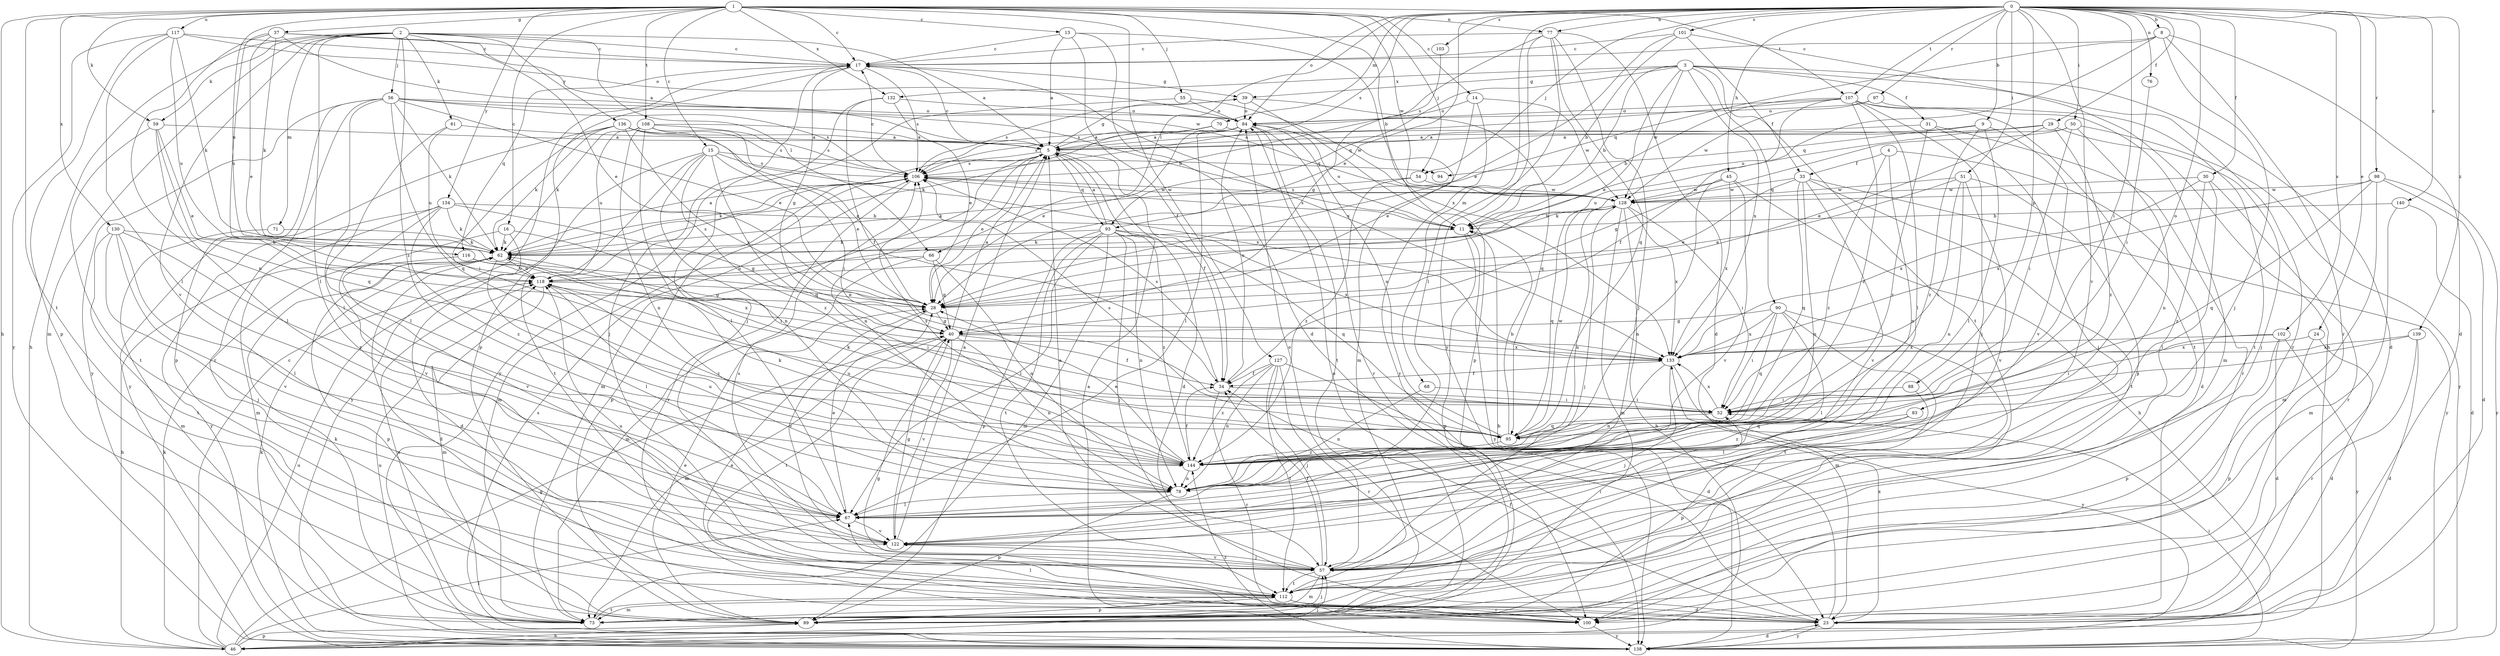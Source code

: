 strict digraph  {
0;
1;
2;
3;
4;
5;
8;
9;
11;
13;
14;
15;
16;
17;
23;
24;
28;
29;
30;
31;
33;
34;
37;
39;
40;
45;
46;
50;
51;
52;
54;
55;
56;
57;
59;
61;
62;
66;
67;
68;
70;
71;
73;
76;
77;
78;
83;
84;
88;
89;
90;
93;
94;
95;
97;
98;
100;
101;
102;
103;
106;
107;
108;
112;
116;
117;
118;
122;
127;
128;
130;
132;
133;
134;
136;
138;
139;
140;
144;
0 -> 8  [label=b];
0 -> 9  [label=b];
0 -> 24  [label=e];
0 -> 28  [label=e];
0 -> 29  [label=f];
0 -> 30  [label=f];
0 -> 45  [label=h];
0 -> 50  [label=i];
0 -> 51  [label=i];
0 -> 52  [label=i];
0 -> 54  [label=j];
0 -> 66  [label=l];
0 -> 68  [label=m];
0 -> 70  [label=m];
0 -> 76  [label=n];
0 -> 77  [label=n];
0 -> 83  [label=o];
0 -> 84  [label=o];
0 -> 88  [label=p];
0 -> 97  [label=r];
0 -> 98  [label=r];
0 -> 101  [label=s];
0 -> 102  [label=s];
0 -> 103  [label=s];
0 -> 106  [label=s];
0 -> 107  [label=t];
0 -> 122  [label=v];
0 -> 139  [label=z];
0 -> 140  [label=z];
1 -> 11  [label=b];
1 -> 13  [label=c];
1 -> 14  [label=c];
1 -> 15  [label=c];
1 -> 16  [label=c];
1 -> 17  [label=c];
1 -> 37  [label=g];
1 -> 46  [label=h];
1 -> 54  [label=j];
1 -> 55  [label=j];
1 -> 59  [label=k];
1 -> 77  [label=n];
1 -> 107  [label=t];
1 -> 108  [label=t];
1 -> 112  [label=t];
1 -> 116  [label=u];
1 -> 117  [label=u];
1 -> 127  [label=w];
1 -> 128  [label=w];
1 -> 130  [label=x];
1 -> 132  [label=x];
1 -> 134  [label=y];
2 -> 5  [label=a];
2 -> 17  [label=c];
2 -> 28  [label=e];
2 -> 46  [label=h];
2 -> 56  [label=j];
2 -> 59  [label=k];
2 -> 61  [label=k];
2 -> 66  [label=l];
2 -> 67  [label=l];
2 -> 71  [label=m];
2 -> 73  [label=m];
2 -> 122  [label=v];
2 -> 136  [label=y];
2 -> 144  [label=z];
3 -> 11  [label=b];
3 -> 23  [label=d];
3 -> 28  [label=e];
3 -> 31  [label=f];
3 -> 33  [label=f];
3 -> 39  [label=g];
3 -> 90  [label=q];
3 -> 93  [label=q];
3 -> 100  [label=r];
3 -> 128  [label=w];
3 -> 132  [label=x];
3 -> 133  [label=x];
4 -> 23  [label=d];
4 -> 33  [label=f];
4 -> 78  [label=n];
4 -> 144  [label=z];
5 -> 17  [label=c];
5 -> 23  [label=d];
5 -> 28  [label=e];
5 -> 34  [label=f];
5 -> 39  [label=g];
5 -> 73  [label=m];
5 -> 78  [label=n];
5 -> 93  [label=q];
5 -> 106  [label=s];
8 -> 17  [label=c];
8 -> 23  [label=d];
8 -> 57  [label=j];
8 -> 93  [label=q];
8 -> 100  [label=r];
8 -> 118  [label=u];
9 -> 5  [label=a];
9 -> 67  [label=l];
9 -> 94  [label=q];
9 -> 122  [label=v];
9 -> 144  [label=z];
11 -> 62  [label=k];
11 -> 84  [label=o];
11 -> 89  [label=p];
11 -> 106  [label=s];
11 -> 138  [label=y];
13 -> 5  [label=a];
13 -> 17  [label=c];
13 -> 23  [label=d];
13 -> 34  [label=f];
13 -> 133  [label=x];
14 -> 73  [label=m];
14 -> 84  [label=o];
14 -> 128  [label=w];
14 -> 138  [label=y];
15 -> 28  [label=e];
15 -> 78  [label=n];
15 -> 94  [label=q];
15 -> 95  [label=q];
15 -> 106  [label=s];
15 -> 112  [label=t];
15 -> 138  [label=y];
15 -> 144  [label=z];
16 -> 23  [label=d];
16 -> 52  [label=i];
16 -> 62  [label=k];
16 -> 122  [label=v];
17 -> 39  [label=g];
17 -> 40  [label=g];
17 -> 57  [label=j];
17 -> 89  [label=p];
17 -> 106  [label=s];
17 -> 133  [label=x];
17 -> 116  [label=q];
23 -> 11  [label=b];
23 -> 34  [label=f];
23 -> 40  [label=g];
23 -> 67  [label=l];
23 -> 133  [label=x];
23 -> 138  [label=y];
24 -> 23  [label=d];
24 -> 89  [label=p];
24 -> 133  [label=x];
28 -> 40  [label=g];
28 -> 122  [label=v];
29 -> 5  [label=a];
29 -> 28  [label=e];
29 -> 57  [label=j];
29 -> 118  [label=u];
29 -> 144  [label=z];
30 -> 67  [label=l];
30 -> 100  [label=r];
30 -> 128  [label=w];
30 -> 133  [label=x];
30 -> 144  [label=z];
31 -> 5  [label=a];
31 -> 57  [label=j];
31 -> 100  [label=r];
31 -> 144  [label=z];
33 -> 28  [label=e];
33 -> 78  [label=n];
33 -> 95  [label=q];
33 -> 112  [label=t];
33 -> 122  [label=v];
33 -> 128  [label=w];
33 -> 138  [label=y];
34 -> 52  [label=i];
34 -> 84  [label=o];
34 -> 100  [label=r];
34 -> 106  [label=s];
37 -> 5  [label=a];
37 -> 17  [label=c];
37 -> 28  [label=e];
37 -> 62  [label=k];
37 -> 78  [label=n];
37 -> 118  [label=u];
37 -> 128  [label=w];
39 -> 84  [label=o];
39 -> 89  [label=p];
39 -> 95  [label=q];
39 -> 106  [label=s];
40 -> 5  [label=a];
40 -> 34  [label=f];
40 -> 73  [label=m];
40 -> 78  [label=n];
40 -> 112  [label=t];
40 -> 122  [label=v];
40 -> 133  [label=x];
45 -> 46  [label=h];
45 -> 62  [label=k];
45 -> 78  [label=n];
45 -> 122  [label=v];
45 -> 128  [label=w];
45 -> 133  [label=x];
46 -> 17  [label=c];
46 -> 40  [label=g];
46 -> 57  [label=j];
46 -> 62  [label=k];
46 -> 67  [label=l];
46 -> 89  [label=p];
46 -> 118  [label=u];
50 -> 5  [label=a];
50 -> 40  [label=g];
50 -> 52  [label=i];
50 -> 78  [label=n];
50 -> 138  [label=y];
51 -> 28  [label=e];
51 -> 52  [label=i];
51 -> 57  [label=j];
51 -> 78  [label=n];
51 -> 122  [label=v];
51 -> 128  [label=w];
52 -> 95  [label=q];
52 -> 133  [label=x];
54 -> 62  [label=k];
54 -> 128  [label=w];
54 -> 144  [label=z];
55 -> 84  [label=o];
55 -> 128  [label=w];
55 -> 138  [label=y];
56 -> 11  [label=b];
56 -> 28  [label=e];
56 -> 62  [label=k];
56 -> 67  [label=l];
56 -> 84  [label=o];
56 -> 89  [label=p];
56 -> 95  [label=q];
56 -> 100  [label=r];
56 -> 106  [label=s];
56 -> 138  [label=y];
57 -> 5  [label=a];
57 -> 34  [label=f];
57 -> 52  [label=i];
57 -> 73  [label=m];
57 -> 84  [label=o];
57 -> 106  [label=s];
57 -> 112  [label=t];
57 -> 118  [label=u];
57 -> 122  [label=v];
59 -> 5  [label=a];
59 -> 28  [label=e];
59 -> 67  [label=l];
59 -> 95  [label=q];
59 -> 112  [label=t];
61 -> 5  [label=a];
61 -> 67  [label=l];
61 -> 118  [label=u];
62 -> 5  [label=a];
62 -> 23  [label=d];
62 -> 67  [label=l];
62 -> 89  [label=p];
62 -> 118  [label=u];
66 -> 40  [label=g];
66 -> 73  [label=m];
66 -> 78  [label=n];
66 -> 118  [label=u];
67 -> 28  [label=e];
67 -> 122  [label=v];
68 -> 52  [label=i];
68 -> 78  [label=n];
70 -> 5  [label=a];
70 -> 28  [label=e];
70 -> 106  [label=s];
71 -> 62  [label=k];
71 -> 73  [label=m];
73 -> 57  [label=j];
73 -> 62  [label=k];
73 -> 112  [label=t];
73 -> 118  [label=u];
76 -> 52  [label=i];
77 -> 17  [label=c];
77 -> 23  [label=d];
77 -> 40  [label=g];
77 -> 57  [label=j];
77 -> 67  [label=l];
77 -> 95  [label=q];
77 -> 138  [label=y];
78 -> 67  [label=l];
78 -> 89  [label=p];
78 -> 118  [label=u];
83 -> 89  [label=p];
83 -> 95  [label=q];
83 -> 144  [label=z];
84 -> 5  [label=a];
84 -> 28  [label=e];
84 -> 62  [label=k];
84 -> 67  [label=l];
84 -> 100  [label=r];
84 -> 112  [label=t];
88 -> 52  [label=i];
88 -> 67  [label=l];
89 -> 28  [label=e];
89 -> 46  [label=h];
89 -> 84  [label=o];
90 -> 40  [label=g];
90 -> 52  [label=i];
90 -> 67  [label=l];
90 -> 73  [label=m];
90 -> 95  [label=q];
90 -> 112  [label=t];
90 -> 133  [label=x];
93 -> 5  [label=a];
93 -> 57  [label=j];
93 -> 62  [label=k];
93 -> 67  [label=l];
93 -> 73  [label=m];
93 -> 78  [label=n];
93 -> 89  [label=p];
93 -> 95  [label=q];
93 -> 112  [label=t];
93 -> 133  [label=x];
93 -> 144  [label=z];
95 -> 11  [label=b];
95 -> 62  [label=k];
95 -> 84  [label=o];
95 -> 106  [label=s];
95 -> 128  [label=w];
95 -> 144  [label=z];
97 -> 84  [label=o];
97 -> 112  [label=t];
97 -> 128  [label=w];
98 -> 23  [label=d];
98 -> 73  [label=m];
98 -> 95  [label=q];
98 -> 128  [label=w];
98 -> 133  [label=x];
98 -> 138  [label=y];
100 -> 5  [label=a];
100 -> 28  [label=e];
100 -> 138  [label=y];
101 -> 11  [label=b];
101 -> 17  [label=c];
101 -> 28  [label=e];
101 -> 46  [label=h];
101 -> 112  [label=t];
102 -> 23  [label=d];
102 -> 52  [label=i];
102 -> 89  [label=p];
102 -> 133  [label=x];
102 -> 138  [label=y];
103 -> 106  [label=s];
106 -> 17  [label=c];
106 -> 62  [label=k];
106 -> 73  [label=m];
106 -> 89  [label=p];
106 -> 100  [label=r];
106 -> 128  [label=w];
107 -> 11  [label=b];
107 -> 34  [label=f];
107 -> 57  [label=j];
107 -> 67  [label=l];
107 -> 73  [label=m];
107 -> 84  [label=o];
107 -> 106  [label=s];
107 -> 112  [label=t];
107 -> 144  [label=z];
108 -> 5  [label=a];
108 -> 52  [label=i];
108 -> 62  [label=k];
108 -> 67  [label=l];
108 -> 78  [label=n];
108 -> 106  [label=s];
108 -> 118  [label=u];
108 -> 133  [label=x];
112 -> 23  [label=d];
112 -> 73  [label=m];
112 -> 89  [label=p];
112 -> 100  [label=r];
116 -> 40  [label=g];
116 -> 46  [label=h];
116 -> 118  [label=u];
116 -> 133  [label=x];
117 -> 17  [label=c];
117 -> 62  [label=k];
117 -> 67  [label=l];
117 -> 84  [label=o];
117 -> 89  [label=p];
117 -> 118  [label=u];
117 -> 138  [label=y];
118 -> 28  [label=e];
118 -> 52  [label=i];
118 -> 73  [label=m];
118 -> 106  [label=s];
118 -> 144  [label=z];
122 -> 5  [label=a];
122 -> 40  [label=g];
122 -> 57  [label=j];
127 -> 23  [label=d];
127 -> 34  [label=f];
127 -> 57  [label=j];
127 -> 78  [label=n];
127 -> 100  [label=r];
127 -> 112  [label=t];
127 -> 144  [label=z];
128 -> 11  [label=b];
128 -> 46  [label=h];
128 -> 52  [label=i];
128 -> 57  [label=j];
128 -> 73  [label=m];
128 -> 78  [label=n];
128 -> 95  [label=q];
128 -> 106  [label=s];
128 -> 133  [label=x];
130 -> 57  [label=j];
130 -> 62  [label=k];
130 -> 67  [label=l];
130 -> 112  [label=t];
130 -> 122  [label=v];
130 -> 144  [label=z];
132 -> 28  [label=e];
132 -> 34  [label=f];
132 -> 57  [label=j];
132 -> 84  [label=o];
133 -> 34  [label=f];
133 -> 57  [label=j];
133 -> 78  [label=n];
133 -> 138  [label=y];
134 -> 11  [label=b];
134 -> 40  [label=g];
134 -> 62  [label=k];
134 -> 73  [label=m];
134 -> 122  [label=v];
134 -> 138  [label=y];
134 -> 144  [label=z];
136 -> 5  [label=a];
136 -> 28  [label=e];
136 -> 52  [label=i];
136 -> 62  [label=k];
136 -> 106  [label=s];
136 -> 133  [label=x];
136 -> 138  [label=y];
138 -> 23  [label=d];
138 -> 52  [label=i];
138 -> 62  [label=k];
138 -> 106  [label=s];
138 -> 118  [label=u];
138 -> 144  [label=z];
139 -> 23  [label=d];
139 -> 52  [label=i];
139 -> 100  [label=r];
139 -> 133  [label=x];
140 -> 11  [label=b];
140 -> 23  [label=d];
140 -> 73  [label=m];
144 -> 28  [label=e];
144 -> 34  [label=f];
144 -> 62  [label=k];
144 -> 78  [label=n];
144 -> 106  [label=s];
144 -> 118  [label=u];
}

